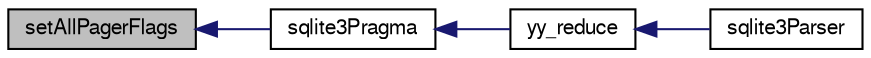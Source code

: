 digraph "setAllPagerFlags"
{
  edge [fontname="FreeSans",fontsize="10",labelfontname="FreeSans",labelfontsize="10"];
  node [fontname="FreeSans",fontsize="10",shape=record];
  rankdir="LR";
  Node289873 [label="setAllPagerFlags",height=0.2,width=0.4,color="black", fillcolor="grey75", style="filled", fontcolor="black"];
  Node289873 -> Node289874 [dir="back",color="midnightblue",fontsize="10",style="solid",fontname="FreeSans"];
  Node289874 [label="sqlite3Pragma",height=0.2,width=0.4,color="black", fillcolor="white", style="filled",URL="$sqlite3_8c.html#a111391370f58f8e6a6eca51fd34d62ed"];
  Node289874 -> Node289875 [dir="back",color="midnightblue",fontsize="10",style="solid",fontname="FreeSans"];
  Node289875 [label="yy_reduce",height=0.2,width=0.4,color="black", fillcolor="white", style="filled",URL="$sqlite3_8c.html#a7c419a9b25711c666a9a2449ef377f14"];
  Node289875 -> Node289876 [dir="back",color="midnightblue",fontsize="10",style="solid",fontname="FreeSans"];
  Node289876 [label="sqlite3Parser",height=0.2,width=0.4,color="black", fillcolor="white", style="filled",URL="$sqlite3_8c.html#a0327d71a5fabe0b6a343d78a2602e72a"];
}

